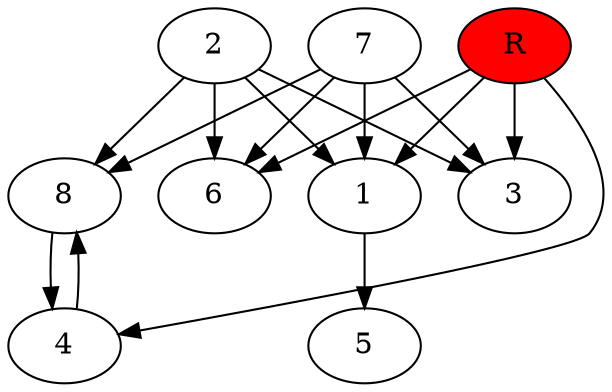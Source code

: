 digraph prb10757 {
	1
	2
	3
	4
	5
	6
	7
	8
	R [fillcolor="#ff0000" style=filled]
	1 -> 5
	2 -> 1
	2 -> 3
	2 -> 6
	2 -> 8
	4 -> 8
	7 -> 1
	7 -> 3
	7 -> 6
	7 -> 8
	8 -> 4
	R -> 1
	R -> 3
	R -> 4
	R -> 6
}
